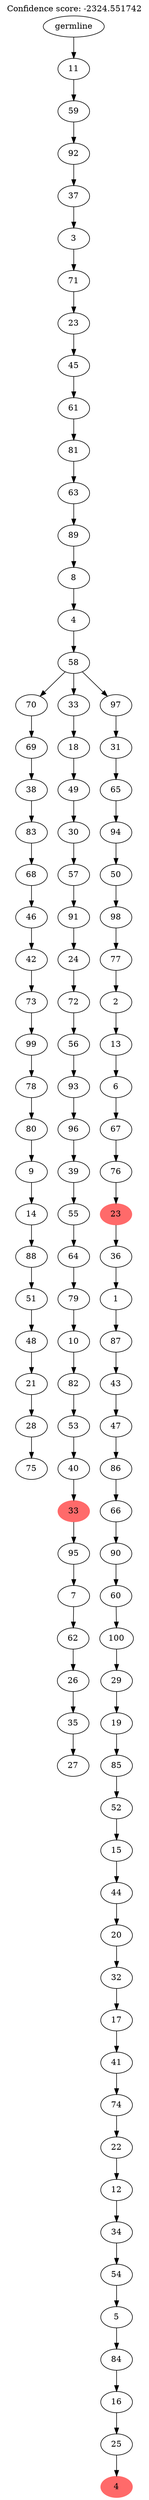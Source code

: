 digraph g {
	"102" -> "103";
	"103" [label="75"];
	"101" -> "102";
	"102" [label="28"];
	"100" -> "101";
	"101" [label="21"];
	"99" -> "100";
	"100" [label="48"];
	"98" -> "99";
	"99" [label="51"];
	"97" -> "98";
	"98" [label="88"];
	"96" -> "97";
	"97" [label="14"];
	"95" -> "96";
	"96" [label="9"];
	"94" -> "95";
	"95" [label="80"];
	"93" -> "94";
	"94" [label="78"];
	"92" -> "93";
	"93" [label="99"];
	"91" -> "92";
	"92" [label="73"];
	"90" -> "91";
	"91" [label="42"];
	"89" -> "90";
	"90" [label="46"];
	"88" -> "89";
	"89" [label="68"];
	"87" -> "88";
	"88" [label="83"];
	"86" -> "87";
	"87" [label="38"];
	"85" -> "86";
	"86" [label="69"];
	"83" -> "84";
	"84" [label="27"];
	"82" -> "83";
	"83" [label="35"];
	"81" -> "82";
	"82" [label="26"];
	"80" -> "81";
	"81" [label="62"];
	"79" -> "80";
	"80" [label="7"];
	"78" -> "79";
	"79" [label="95"];
	"77" -> "78";
	"78" [color=indianred1, style=filled, label="33"];
	"76" -> "77";
	"77" [label="40"];
	"75" -> "76";
	"76" [label="53"];
	"74" -> "75";
	"75" [label="82"];
	"73" -> "74";
	"74" [label="10"];
	"72" -> "73";
	"73" [label="79"];
	"71" -> "72";
	"72" [label="64"];
	"70" -> "71";
	"71" [label="55"];
	"69" -> "70";
	"70" [label="39"];
	"68" -> "69";
	"69" [label="96"];
	"67" -> "68";
	"68" [label="93"];
	"66" -> "67";
	"67" [label="56"];
	"65" -> "66";
	"66" [label="72"];
	"64" -> "65";
	"65" [label="24"];
	"63" -> "64";
	"64" [label="91"];
	"62" -> "63";
	"63" [label="57"];
	"61" -> "62";
	"62" [label="30"];
	"60" -> "61";
	"61" [label="49"];
	"59" -> "60";
	"60" [label="18"];
	"57" -> "58";
	"58" [color=indianred1, style=filled, label="4"];
	"56" -> "57";
	"57" [label="25"];
	"55" -> "56";
	"56" [label="16"];
	"54" -> "55";
	"55" [label="84"];
	"53" -> "54";
	"54" [label="5"];
	"52" -> "53";
	"53" [label="54"];
	"51" -> "52";
	"52" [label="34"];
	"50" -> "51";
	"51" [label="12"];
	"49" -> "50";
	"50" [label="22"];
	"48" -> "49";
	"49" [label="74"];
	"47" -> "48";
	"48" [label="41"];
	"46" -> "47";
	"47" [label="17"];
	"45" -> "46";
	"46" [label="32"];
	"44" -> "45";
	"45" [label="20"];
	"43" -> "44";
	"44" [label="44"];
	"42" -> "43";
	"43" [label="15"];
	"41" -> "42";
	"42" [label="52"];
	"40" -> "41";
	"41" [label="85"];
	"39" -> "40";
	"40" [label="19"];
	"38" -> "39";
	"39" [label="29"];
	"37" -> "38";
	"38" [label="100"];
	"36" -> "37";
	"37" [label="60"];
	"35" -> "36";
	"36" [label="90"];
	"34" -> "35";
	"35" [label="66"];
	"33" -> "34";
	"34" [label="86"];
	"32" -> "33";
	"33" [label="47"];
	"31" -> "32";
	"32" [label="43"];
	"30" -> "31";
	"31" [label="87"];
	"29" -> "30";
	"30" [label="1"];
	"28" -> "29";
	"29" [label="36"];
	"27" -> "28";
	"28" [color=indianred1, style=filled, label="23"];
	"26" -> "27";
	"27" [label="76"];
	"25" -> "26";
	"26" [label="67"];
	"24" -> "25";
	"25" [label="6"];
	"23" -> "24";
	"24" [label="13"];
	"22" -> "23";
	"23" [label="2"];
	"21" -> "22";
	"22" [label="77"];
	"20" -> "21";
	"21" [label="98"];
	"19" -> "20";
	"20" [label="50"];
	"18" -> "19";
	"19" [label="94"];
	"17" -> "18";
	"18" [label="65"];
	"16" -> "17";
	"17" [label="31"];
	"15" -> "16";
	"16" [label="97"];
	"15" -> "59";
	"59" [label="33"];
	"15" -> "85";
	"85" [label="70"];
	"14" -> "15";
	"15" [label="58"];
	"13" -> "14";
	"14" [label="4"];
	"12" -> "13";
	"13" [label="8"];
	"11" -> "12";
	"12" [label="89"];
	"10" -> "11";
	"11" [label="63"];
	"9" -> "10";
	"10" [label="81"];
	"8" -> "9";
	"9" [label="61"];
	"7" -> "8";
	"8" [label="45"];
	"6" -> "7";
	"7" [label="23"];
	"5" -> "6";
	"6" [label="71"];
	"4" -> "5";
	"5" [label="3"];
	"3" -> "4";
	"4" [label="37"];
	"2" -> "3";
	"3" [label="92"];
	"1" -> "2";
	"2" [label="59"];
	"0" -> "1";
	"1" [label="11"];
	"0" [label="germline"];
	labelloc="t";
	label="Confidence score: -2324.551742";
}
